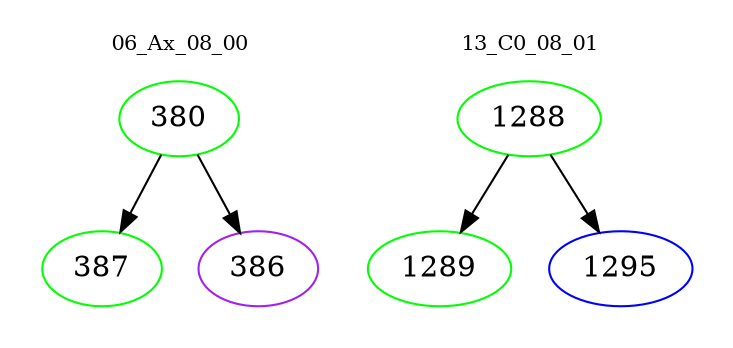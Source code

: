 digraph{
subgraph cluster_0 {
color = white
label = "06_Ax_08_00";
fontsize=10;
T0_380 [label="380", color="green"]
T0_380 -> T0_387 [color="black"]
T0_387 [label="387", color="green"]
T0_380 -> T0_386 [color="black"]
T0_386 [label="386", color="purple"]
}
subgraph cluster_1 {
color = white
label = "13_C0_08_01";
fontsize=10;
T1_1288 [label="1288", color="green"]
T1_1288 -> T1_1289 [color="black"]
T1_1289 [label="1289", color="green"]
T1_1288 -> T1_1295 [color="black"]
T1_1295 [label="1295", color="blue"]
}
}
